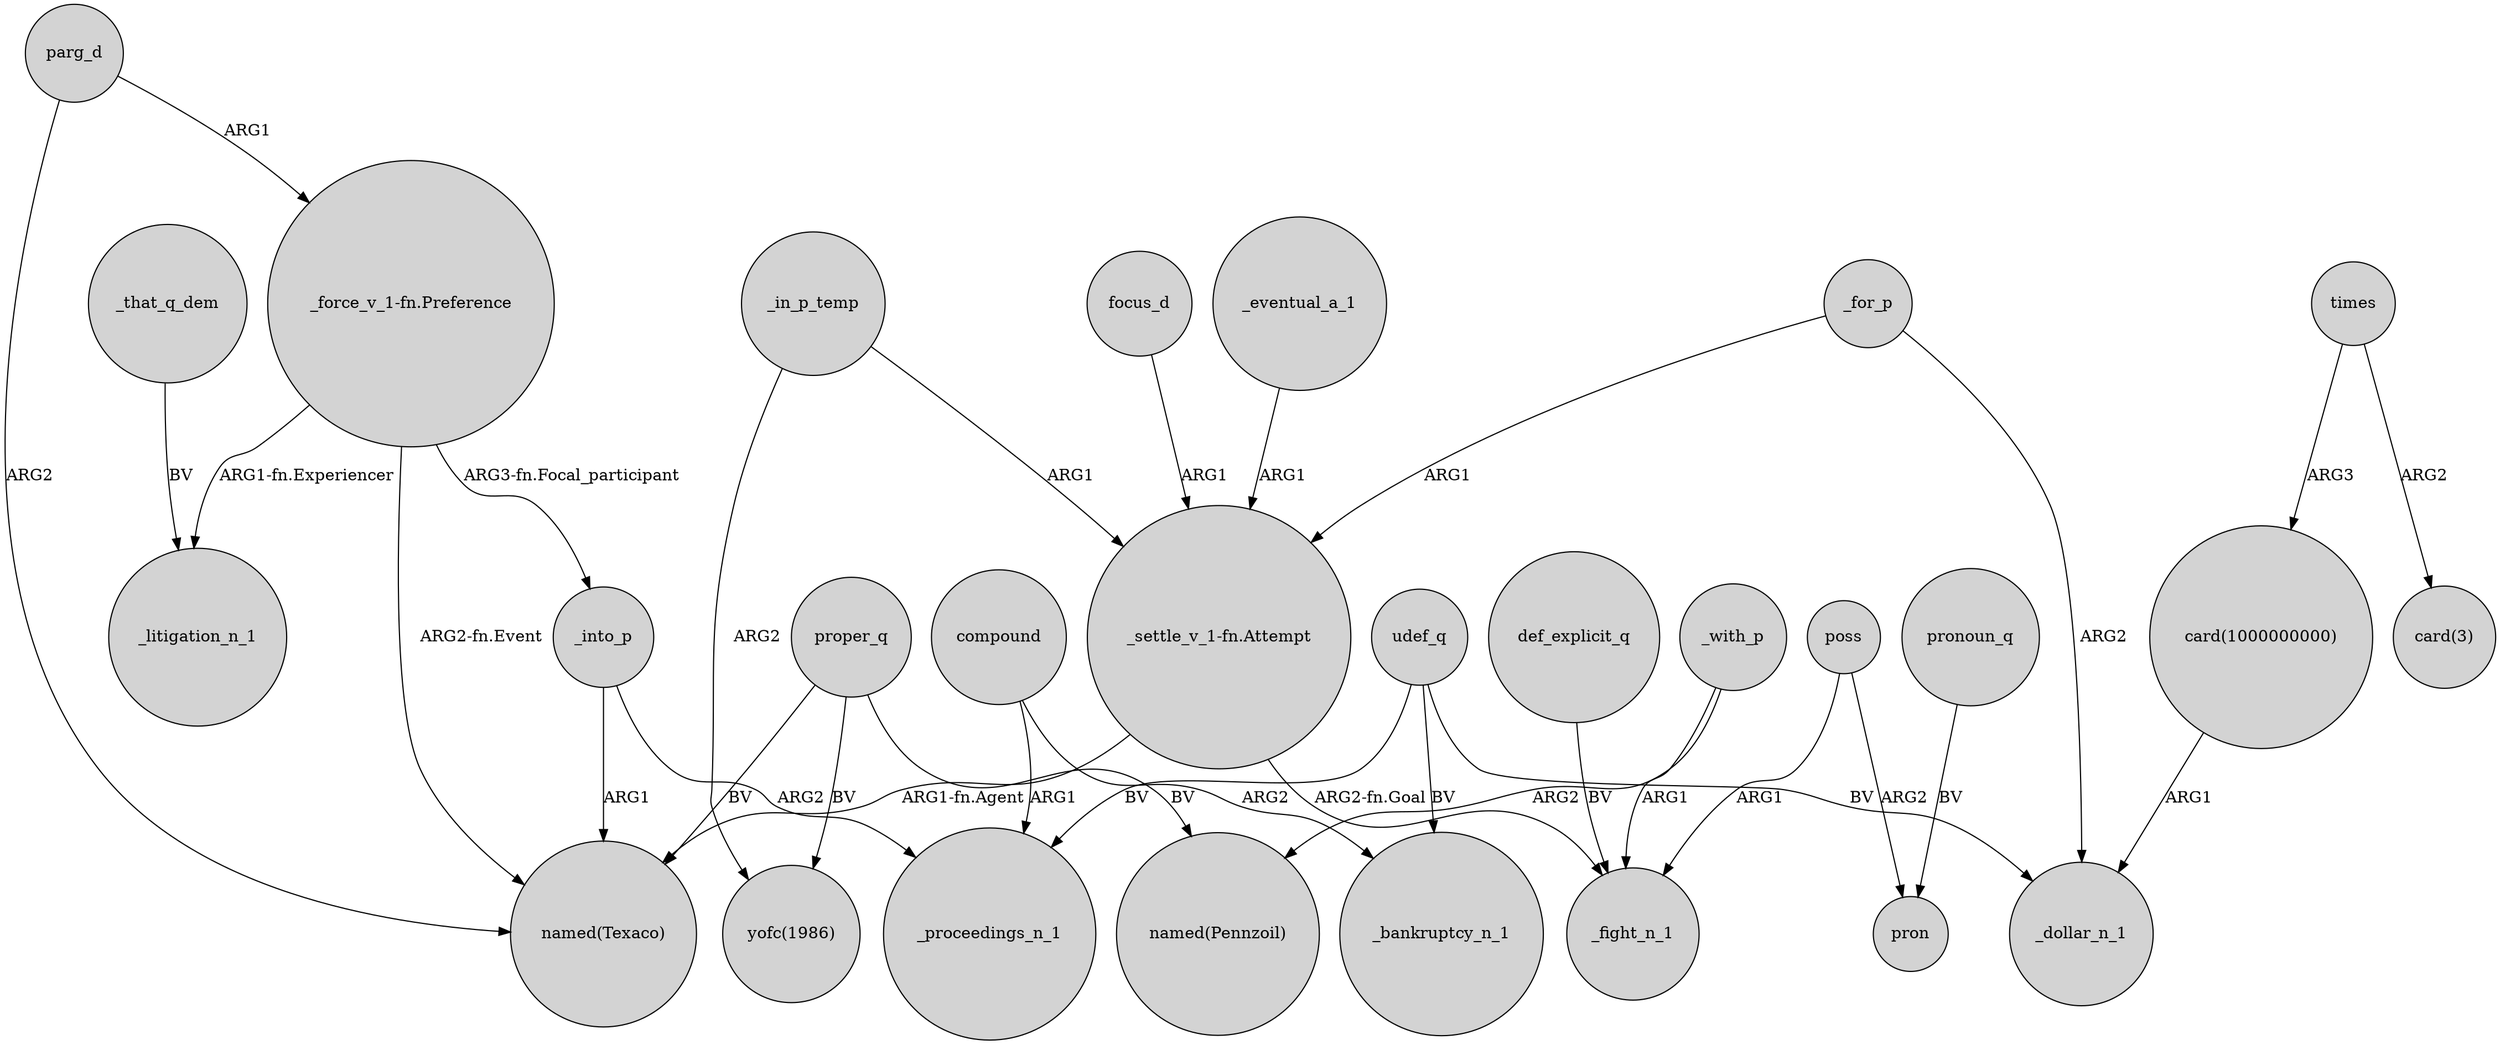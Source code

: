 digraph {
	node [shape=circle style=filled]
	compound -> _proceedings_n_1 [label=ARG1]
	"card(1000000000)" -> _dollar_n_1 [label=ARG1]
	def_explicit_q -> _fight_n_1 [label=BV]
	_that_q_dem -> _litigation_n_1 [label=BV]
	focus_d -> "_settle_v_1-fn.Attempt" [label=ARG1]
	proper_q -> "yofc(1986)" [label=BV]
	_in_p_temp -> "yofc(1986)" [label=ARG2]
	times -> "card(3)" [label=ARG2]
	"_settle_v_1-fn.Attempt" -> _fight_n_1 [label="ARG2-fn.Goal"]
	compound -> _bankruptcy_n_1 [label=ARG2]
	parg_d -> "named(Texaco)" [label=ARG2]
	times -> "card(1000000000)" [label=ARG3]
	parg_d -> "_force_v_1-fn.Preference" [label=ARG1]
	proper_q -> "named(Texaco)" [label=BV]
	_into_p -> "named(Texaco)" [label=ARG1]
	_into_p -> _proceedings_n_1 [label=ARG2]
	_with_p -> "named(Pennzoil)" [label=ARG2]
	pronoun_q -> pron [label=BV]
	_with_p -> _fight_n_1 [label=ARG1]
	poss -> pron [label=ARG2]
	_eventual_a_1 -> "_settle_v_1-fn.Attempt" [label=ARG1]
	"_force_v_1-fn.Preference" -> "named(Texaco)" [label="ARG2-fn.Event"]
	_for_p -> _dollar_n_1 [label=ARG2]
	udef_q -> _dollar_n_1 [label=BV]
	udef_q -> _proceedings_n_1 [label=BV]
	_for_p -> "_settle_v_1-fn.Attempt" [label=ARG1]
	proper_q -> "named(Pennzoil)" [label=BV]
	"_settle_v_1-fn.Attempt" -> "named(Texaco)" [label="ARG1-fn.Agent"]
	udef_q -> _bankruptcy_n_1 [label=BV]
	"_force_v_1-fn.Preference" -> _into_p [label="ARG3-fn.Focal_participant"]
	_in_p_temp -> "_settle_v_1-fn.Attempt" [label=ARG1]
	"_force_v_1-fn.Preference" -> _litigation_n_1 [label="ARG1-fn.Experiencer"]
	poss -> _fight_n_1 [label=ARG1]
}

